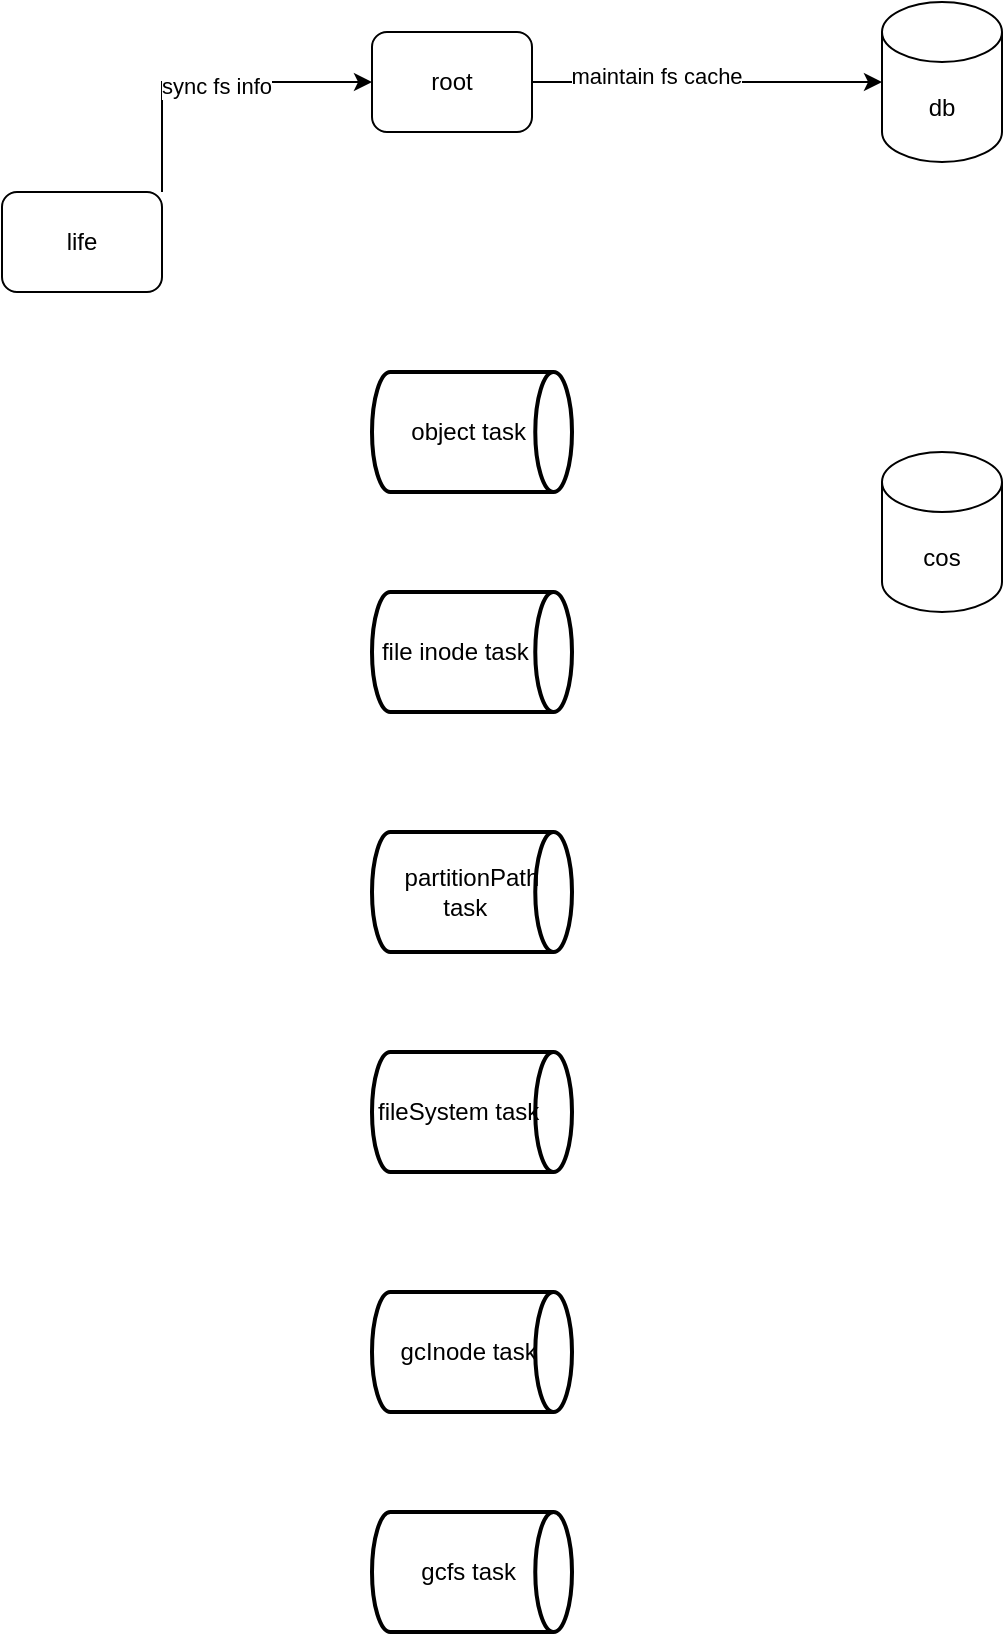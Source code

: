 <mxfile version="14.8.3" type="github">
  <diagram id="ilNG3FVxwiZf4AdZjmhc" name="第 1 页">
    <mxGraphModel dx="720" dy="747" grid="1" gridSize="10" guides="1" tooltips="1" connect="1" arrows="1" fold="1" page="1" pageScale="1" pageWidth="850" pageHeight="1100" math="0" shadow="0">
      <root>
        <mxCell id="0" />
        <mxCell id="1" parent="0" />
        <mxCell id="r303i7ZnumjzU3YoIEiV-4" style="edgeStyle=orthogonalEdgeStyle;rounded=0;orthogonalLoop=1;jettySize=auto;html=1;exitX=1;exitY=0;exitDx=0;exitDy=0;entryX=0;entryY=0.5;entryDx=0;entryDy=0;" edge="1" parent="1" source="bJFR1BYT5Pr1T7JZ50Ed-1" target="r303i7ZnumjzU3YoIEiV-1">
          <mxGeometry relative="1" as="geometry" />
        </mxCell>
        <mxCell id="r303i7ZnumjzU3YoIEiV-5" value="sync fs info" style="edgeLabel;html=1;align=center;verticalAlign=middle;resizable=0;points=[];" vertex="1" connectable="0" parent="r303i7ZnumjzU3YoIEiV-4">
          <mxGeometry x="0.025" y="-2" relative="1" as="geometry">
            <mxPoint as="offset" />
          </mxGeometry>
        </mxCell>
        <mxCell id="bJFR1BYT5Pr1T7JZ50Ed-1" value="life" style="rounded=1;whiteSpace=wrap;html=1;" parent="1" vertex="1">
          <mxGeometry x="200" y="250" width="80" height="50" as="geometry" />
        </mxCell>
        <mxCell id="r303i7ZnumjzU3YoIEiV-6" style="edgeStyle=orthogonalEdgeStyle;rounded=0;orthogonalLoop=1;jettySize=auto;html=1;exitX=1;exitY=0.5;exitDx=0;exitDy=0;entryX=0;entryY=0.5;entryDx=0;entryDy=0;entryPerimeter=0;" edge="1" parent="1" source="r303i7ZnumjzU3YoIEiV-1" target="r303i7ZnumjzU3YoIEiV-2">
          <mxGeometry relative="1" as="geometry" />
        </mxCell>
        <mxCell id="r303i7ZnumjzU3YoIEiV-7" value="maintain fs cache" style="edgeLabel;html=1;align=center;verticalAlign=middle;resizable=0;points=[];" vertex="1" connectable="0" parent="r303i7ZnumjzU3YoIEiV-6">
          <mxGeometry x="-0.291" y="3" relative="1" as="geometry">
            <mxPoint as="offset" />
          </mxGeometry>
        </mxCell>
        <mxCell id="r303i7ZnumjzU3YoIEiV-1" value="root" style="rounded=1;whiteSpace=wrap;html=1;" vertex="1" parent="1">
          <mxGeometry x="385" y="170" width="80" height="50" as="geometry" />
        </mxCell>
        <mxCell id="r303i7ZnumjzU3YoIEiV-2" value="db" style="shape=cylinder3;whiteSpace=wrap;html=1;boundedLbl=1;backgroundOutline=1;size=15;" vertex="1" parent="1">
          <mxGeometry x="640" y="155" width="60" height="80" as="geometry" />
        </mxCell>
        <mxCell id="r303i7ZnumjzU3YoIEiV-3" value="cos" style="shape=cylinder3;whiteSpace=wrap;html=1;boundedLbl=1;backgroundOutline=1;size=15;" vertex="1" parent="1">
          <mxGeometry x="640" y="380" width="60" height="80" as="geometry" />
        </mxCell>
        <mxCell id="r303i7ZnumjzU3YoIEiV-8" value="object task&amp;nbsp;" style="strokeWidth=2;html=1;shape=mxgraph.flowchart.direct_data;whiteSpace=wrap;" vertex="1" parent="1">
          <mxGeometry x="385" y="340" width="100" height="60" as="geometry" />
        </mxCell>
        <mxCell id="r303i7ZnumjzU3YoIEiV-9" value="file inode task&amp;nbsp; &amp;nbsp; &amp;nbsp;" style="strokeWidth=2;html=1;shape=mxgraph.flowchart.direct_data;whiteSpace=wrap;" vertex="1" parent="1">
          <mxGeometry x="385" y="450" width="100" height="60" as="geometry" />
        </mxCell>
        <mxCell id="r303i7ZnumjzU3YoIEiV-10" value="partitionPath task&amp;nbsp;&amp;nbsp;" style="strokeWidth=2;html=1;shape=mxgraph.flowchart.direct_data;whiteSpace=wrap;" vertex="1" parent="1">
          <mxGeometry x="385" y="570" width="100" height="60" as="geometry" />
        </mxCell>
        <mxCell id="r303i7ZnumjzU3YoIEiV-11" value="fileSystem task&amp;nbsp; &amp;nbsp;&amp;nbsp;" style="strokeWidth=2;html=1;shape=mxgraph.flowchart.direct_data;whiteSpace=wrap;" vertex="1" parent="1">
          <mxGeometry x="385" y="680" width="100" height="60" as="geometry" />
        </mxCell>
        <mxCell id="r303i7ZnumjzU3YoIEiV-12" value="gcInode task&amp;nbsp;" style="strokeWidth=2;html=1;shape=mxgraph.flowchart.direct_data;whiteSpace=wrap;" vertex="1" parent="1">
          <mxGeometry x="385" y="800" width="100" height="60" as="geometry" />
        </mxCell>
        <mxCell id="r303i7ZnumjzU3YoIEiV-13" value="gcfs task&amp;nbsp;" style="strokeWidth=2;html=1;shape=mxgraph.flowchart.direct_data;whiteSpace=wrap;" vertex="1" parent="1">
          <mxGeometry x="385" y="910" width="100" height="60" as="geometry" />
        </mxCell>
      </root>
    </mxGraphModel>
  </diagram>
</mxfile>
